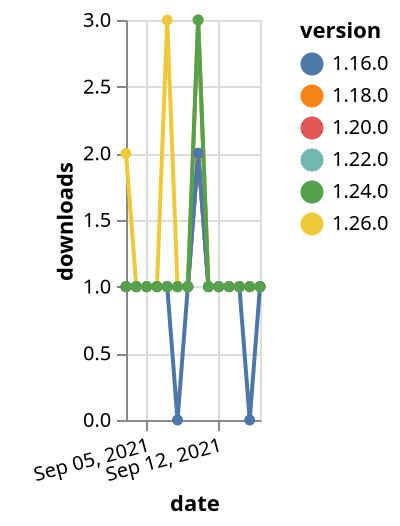 {"$schema": "https://vega.github.io/schema/vega-lite/v5.json", "description": "A simple bar chart with embedded data.", "data": {"values": [{"date": "2021-09-03", "total": 362, "delta": 1, "version": "1.18.0"}, {"date": "2021-09-04", "total": 363, "delta": 1, "version": "1.18.0"}, {"date": "2021-09-05", "total": 364, "delta": 1, "version": "1.18.0"}, {"date": "2021-09-06", "total": 365, "delta": 1, "version": "1.18.0"}, {"date": "2021-09-07", "total": 366, "delta": 1, "version": "1.18.0"}, {"date": "2021-09-08", "total": 367, "delta": 1, "version": "1.18.0"}, {"date": "2021-09-09", "total": 368, "delta": 1, "version": "1.18.0"}, {"date": "2021-09-10", "total": 371, "delta": 3, "version": "1.18.0"}, {"date": "2021-09-11", "total": 372, "delta": 1, "version": "1.18.0"}, {"date": "2021-09-12", "total": 373, "delta": 1, "version": "1.18.0"}, {"date": "2021-09-13", "total": 374, "delta": 1, "version": "1.18.0"}, {"date": "2021-09-14", "total": 375, "delta": 1, "version": "1.18.0"}, {"date": "2021-09-15", "total": 376, "delta": 1, "version": "1.18.0"}, {"date": "2021-09-16", "total": 377, "delta": 1, "version": "1.18.0"}, {"date": "2021-09-03", "total": 169, "delta": 1, "version": "1.22.0"}, {"date": "2021-09-04", "total": 170, "delta": 1, "version": "1.22.0"}, {"date": "2021-09-05", "total": 171, "delta": 1, "version": "1.22.0"}, {"date": "2021-09-06", "total": 172, "delta": 1, "version": "1.22.0"}, {"date": "2021-09-07", "total": 173, "delta": 1, "version": "1.22.0"}, {"date": "2021-09-08", "total": 174, "delta": 1, "version": "1.22.0"}, {"date": "2021-09-09", "total": 175, "delta": 1, "version": "1.22.0"}, {"date": "2021-09-10", "total": 177, "delta": 2, "version": "1.22.0"}, {"date": "2021-09-11", "total": 178, "delta": 1, "version": "1.22.0"}, {"date": "2021-09-12", "total": 179, "delta": 1, "version": "1.22.0"}, {"date": "2021-09-13", "total": 180, "delta": 1, "version": "1.22.0"}, {"date": "2021-09-14", "total": 181, "delta": 1, "version": "1.22.0"}, {"date": "2021-09-15", "total": 182, "delta": 1, "version": "1.22.0"}, {"date": "2021-09-16", "total": 183, "delta": 1, "version": "1.22.0"}, {"date": "2021-09-03", "total": 129, "delta": 2, "version": "1.26.0"}, {"date": "2021-09-04", "total": 130, "delta": 1, "version": "1.26.0"}, {"date": "2021-09-05", "total": 131, "delta": 1, "version": "1.26.0"}, {"date": "2021-09-06", "total": 132, "delta": 1, "version": "1.26.0"}, {"date": "2021-09-07", "total": 135, "delta": 3, "version": "1.26.0"}, {"date": "2021-09-08", "total": 136, "delta": 1, "version": "1.26.0"}, {"date": "2021-09-09", "total": 137, "delta": 1, "version": "1.26.0"}, {"date": "2021-09-10", "total": 139, "delta": 2, "version": "1.26.0"}, {"date": "2021-09-11", "total": 140, "delta": 1, "version": "1.26.0"}, {"date": "2021-09-12", "total": 141, "delta": 1, "version": "1.26.0"}, {"date": "2021-09-13", "total": 142, "delta": 1, "version": "1.26.0"}, {"date": "2021-09-14", "total": 143, "delta": 1, "version": "1.26.0"}, {"date": "2021-09-15", "total": 144, "delta": 1, "version": "1.26.0"}, {"date": "2021-09-16", "total": 145, "delta": 1, "version": "1.26.0"}, {"date": "2021-09-03", "total": 207, "delta": 1, "version": "1.20.0"}, {"date": "2021-09-04", "total": 208, "delta": 1, "version": "1.20.0"}, {"date": "2021-09-05", "total": 209, "delta": 1, "version": "1.20.0"}, {"date": "2021-09-06", "total": 210, "delta": 1, "version": "1.20.0"}, {"date": "2021-09-07", "total": 211, "delta": 1, "version": "1.20.0"}, {"date": "2021-09-08", "total": 212, "delta": 1, "version": "1.20.0"}, {"date": "2021-09-09", "total": 213, "delta": 1, "version": "1.20.0"}, {"date": "2021-09-10", "total": 215, "delta": 2, "version": "1.20.0"}, {"date": "2021-09-11", "total": 216, "delta": 1, "version": "1.20.0"}, {"date": "2021-09-12", "total": 217, "delta": 1, "version": "1.20.0"}, {"date": "2021-09-13", "total": 218, "delta": 1, "version": "1.20.0"}, {"date": "2021-09-14", "total": 219, "delta": 1, "version": "1.20.0"}, {"date": "2021-09-15", "total": 220, "delta": 1, "version": "1.20.0"}, {"date": "2021-09-16", "total": 221, "delta": 1, "version": "1.20.0"}, {"date": "2021-09-03", "total": 247, "delta": 1, "version": "1.16.0"}, {"date": "2021-09-04", "total": 248, "delta": 1, "version": "1.16.0"}, {"date": "2021-09-05", "total": 249, "delta": 1, "version": "1.16.0"}, {"date": "2021-09-06", "total": 250, "delta": 1, "version": "1.16.0"}, {"date": "2021-09-07", "total": 251, "delta": 1, "version": "1.16.0"}, {"date": "2021-09-08", "total": 251, "delta": 0, "version": "1.16.0"}, {"date": "2021-09-09", "total": 252, "delta": 1, "version": "1.16.0"}, {"date": "2021-09-10", "total": 254, "delta": 2, "version": "1.16.0"}, {"date": "2021-09-11", "total": 255, "delta": 1, "version": "1.16.0"}, {"date": "2021-09-12", "total": 256, "delta": 1, "version": "1.16.0"}, {"date": "2021-09-13", "total": 257, "delta": 1, "version": "1.16.0"}, {"date": "2021-09-14", "total": 258, "delta": 1, "version": "1.16.0"}, {"date": "2021-09-15", "total": 258, "delta": 0, "version": "1.16.0"}, {"date": "2021-09-16", "total": 259, "delta": 1, "version": "1.16.0"}, {"date": "2021-09-03", "total": 213, "delta": 1, "version": "1.24.0"}, {"date": "2021-09-04", "total": 214, "delta": 1, "version": "1.24.0"}, {"date": "2021-09-05", "total": 215, "delta": 1, "version": "1.24.0"}, {"date": "2021-09-06", "total": 216, "delta": 1, "version": "1.24.0"}, {"date": "2021-09-07", "total": 217, "delta": 1, "version": "1.24.0"}, {"date": "2021-09-08", "total": 218, "delta": 1, "version": "1.24.0"}, {"date": "2021-09-09", "total": 219, "delta": 1, "version": "1.24.0"}, {"date": "2021-09-10", "total": 222, "delta": 3, "version": "1.24.0"}, {"date": "2021-09-11", "total": 223, "delta": 1, "version": "1.24.0"}, {"date": "2021-09-12", "total": 224, "delta": 1, "version": "1.24.0"}, {"date": "2021-09-13", "total": 225, "delta": 1, "version": "1.24.0"}, {"date": "2021-09-14", "total": 226, "delta": 1, "version": "1.24.0"}, {"date": "2021-09-15", "total": 227, "delta": 1, "version": "1.24.0"}, {"date": "2021-09-16", "total": 228, "delta": 1, "version": "1.24.0"}]}, "width": "container", "mark": {"type": "line", "point": {"filled": true}}, "encoding": {"x": {"field": "date", "type": "temporal", "timeUnit": "yearmonthdate", "title": "date", "axis": {"labelAngle": -15}}, "y": {"field": "delta", "type": "quantitative", "title": "downloads"}, "color": {"field": "version", "type": "nominal"}, "tooltip": {"field": "delta"}}}
